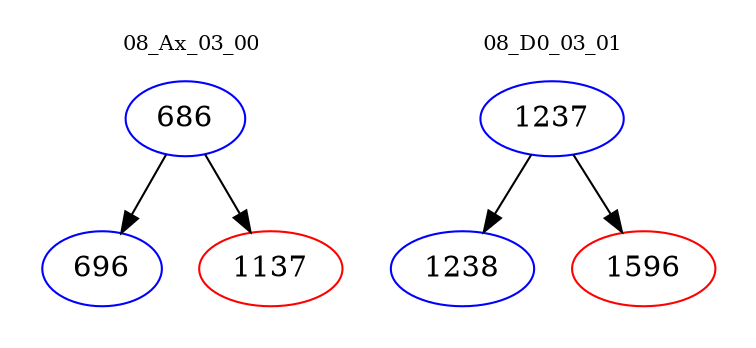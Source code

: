digraph{
subgraph cluster_0 {
color = white
label = "08_Ax_03_00";
fontsize=10;
T0_686 [label="686", color="blue"]
T0_686 -> T0_696 [color="black"]
T0_696 [label="696", color="blue"]
T0_686 -> T0_1137 [color="black"]
T0_1137 [label="1137", color="red"]
}
subgraph cluster_1 {
color = white
label = "08_D0_03_01";
fontsize=10;
T1_1237 [label="1237", color="blue"]
T1_1237 -> T1_1238 [color="black"]
T1_1238 [label="1238", color="blue"]
T1_1237 -> T1_1596 [color="black"]
T1_1596 [label="1596", color="red"]
}
}
